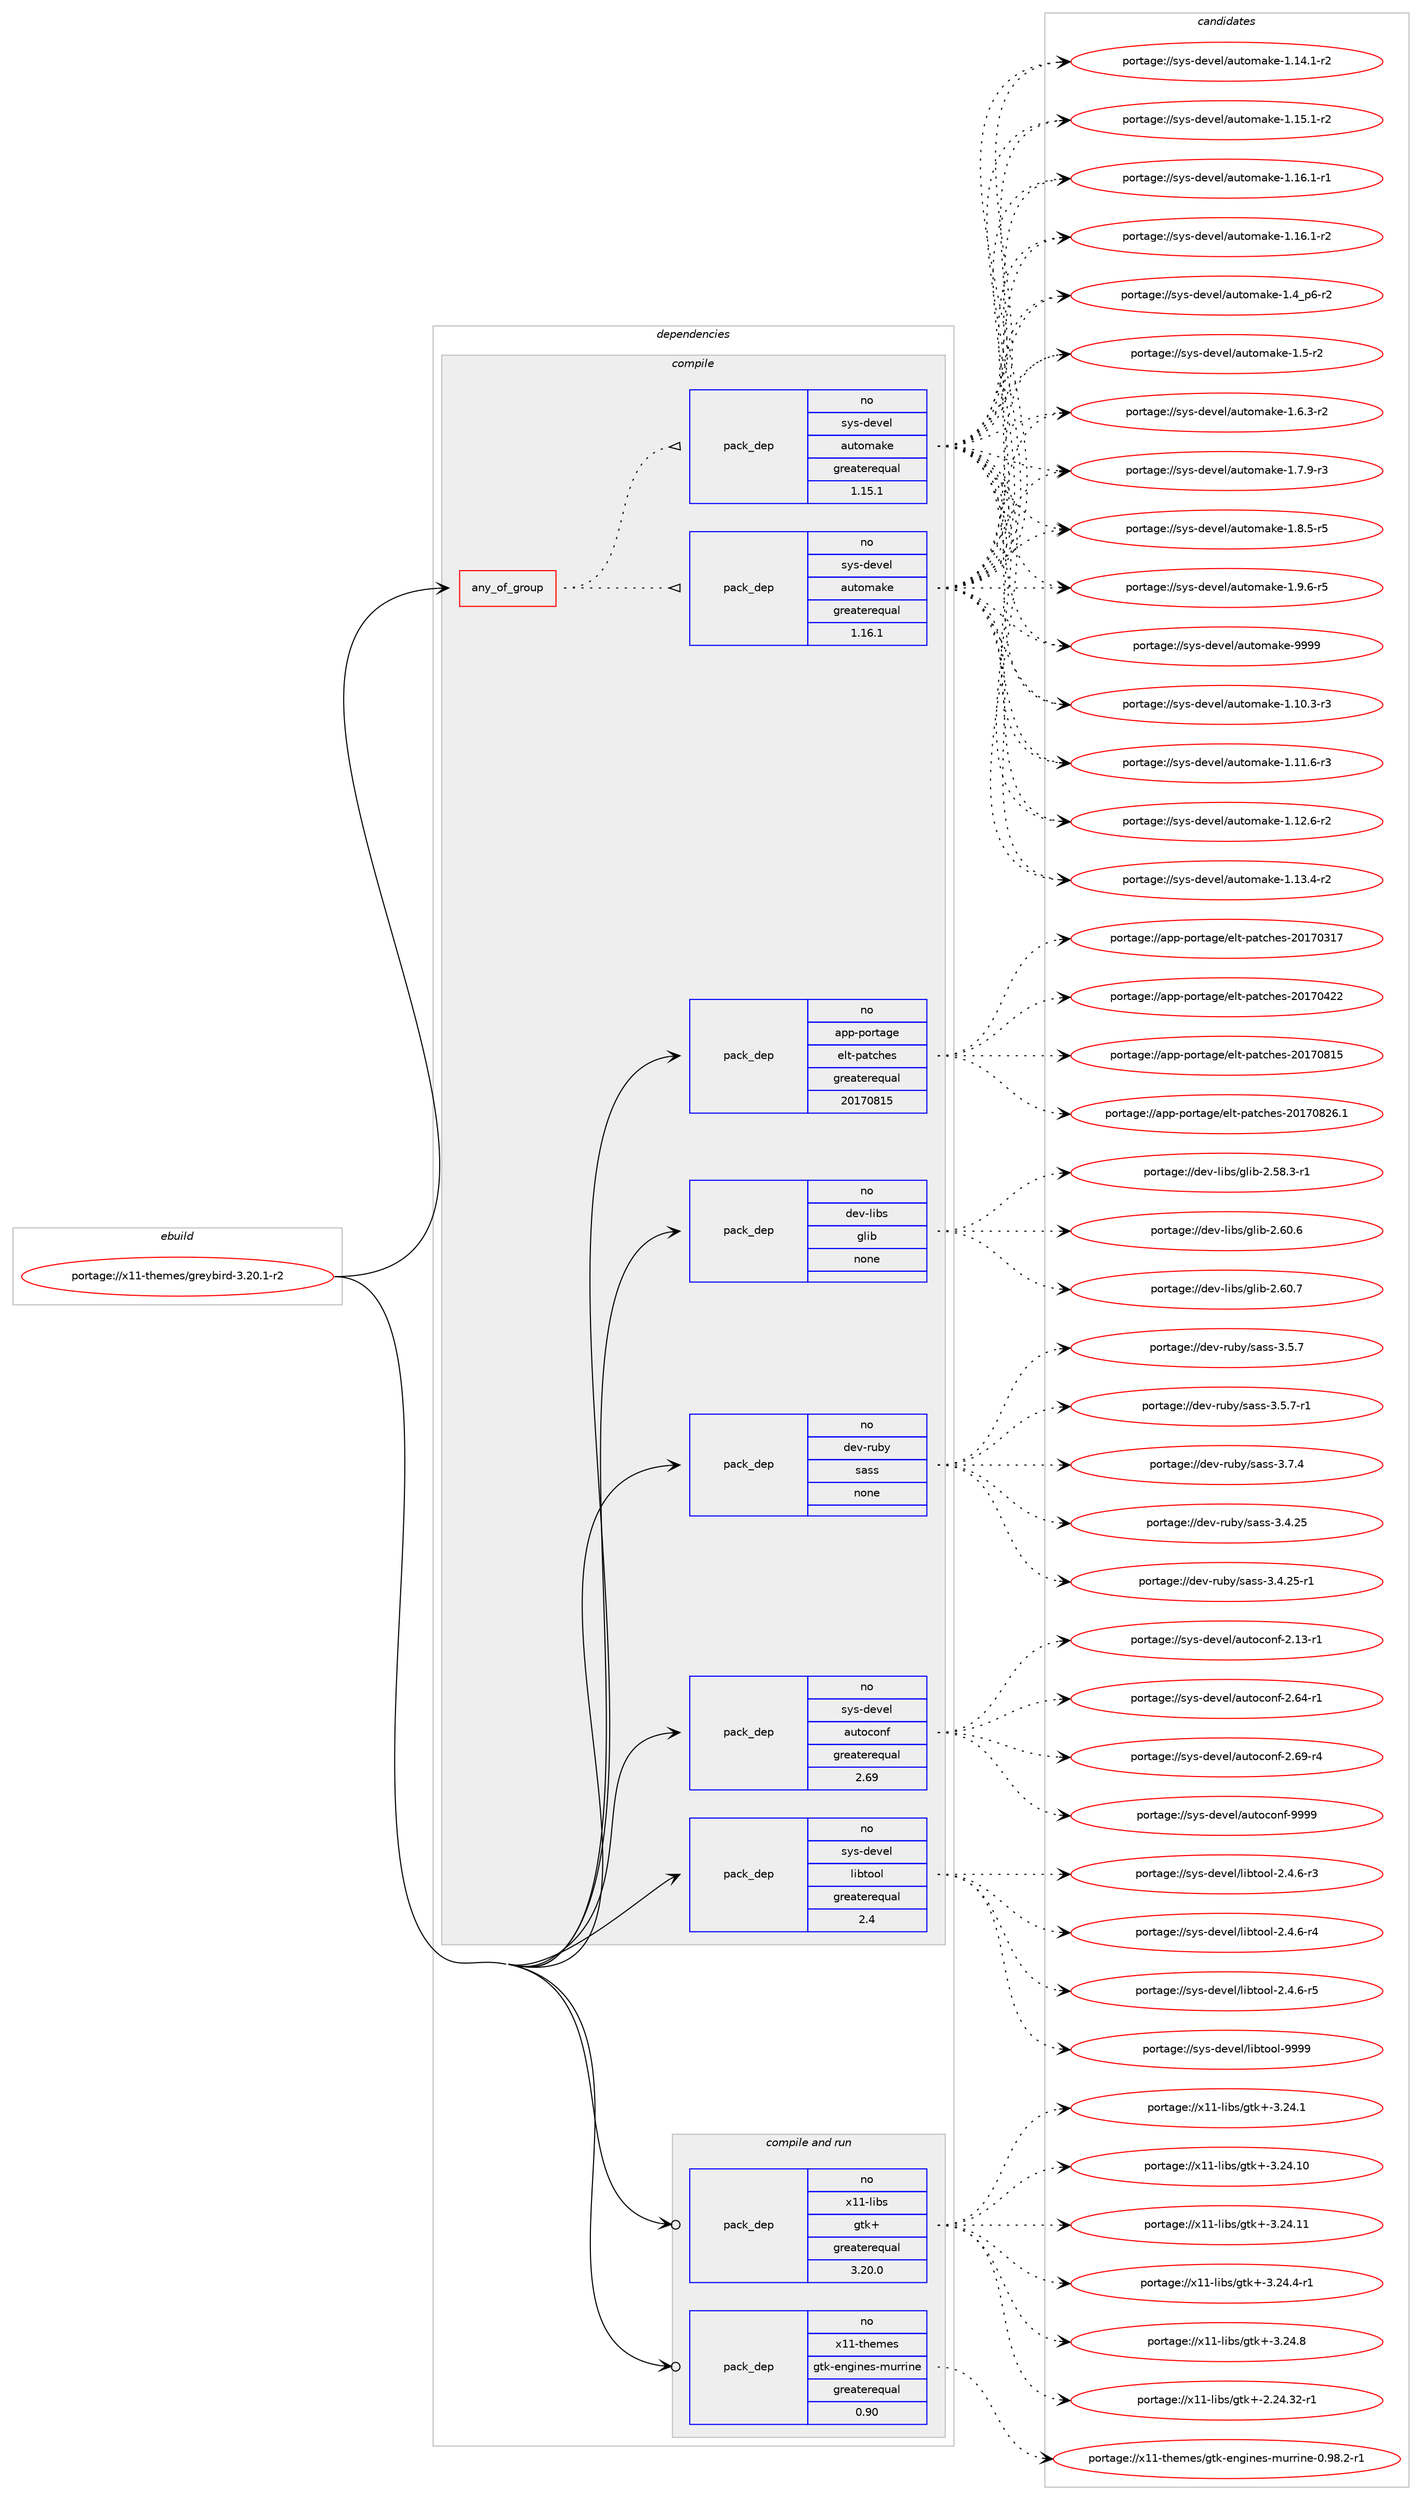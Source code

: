 digraph prolog {

# *************
# Graph options
# *************

newrank=true;
concentrate=true;
compound=true;
graph [rankdir=LR,fontname=Helvetica,fontsize=10,ranksep=1.5];#, ranksep=2.5, nodesep=0.2];
edge  [arrowhead=vee];
node  [fontname=Helvetica,fontsize=10];

# **********
# The ebuild
# **********

subgraph cluster_leftcol {
color=gray;
rank=same;
label=<<i>ebuild</i>>;
id [label="portage://x11-themes/greybird-3.20.1-r2", color=red, width=4, href="../x11-themes/greybird-3.20.1-r2.svg"];
}

# ****************
# The dependencies
# ****************

subgraph cluster_midcol {
color=gray;
label=<<i>dependencies</i>>;
subgraph cluster_compile {
fillcolor="#eeeeee";
style=filled;
label=<<i>compile</i>>;
subgraph any7993 {
dependency458230 [label=<<TABLE BORDER="0" CELLBORDER="1" CELLSPACING="0" CELLPADDING="4"><TR><TD CELLPADDING="10">any_of_group</TD></TR></TABLE>>, shape=none, color=red];subgraph pack340929 {
dependency458231 [label=<<TABLE BORDER="0" CELLBORDER="1" CELLSPACING="0" CELLPADDING="4" WIDTH="220"><TR><TD ROWSPAN="6" CELLPADDING="30">pack_dep</TD></TR><TR><TD WIDTH="110">no</TD></TR><TR><TD>sys-devel</TD></TR><TR><TD>automake</TD></TR><TR><TD>greaterequal</TD></TR><TR><TD>1.16.1</TD></TR></TABLE>>, shape=none, color=blue];
}
dependency458230:e -> dependency458231:w [weight=20,style="dotted",arrowhead="oinv"];
subgraph pack340930 {
dependency458232 [label=<<TABLE BORDER="0" CELLBORDER="1" CELLSPACING="0" CELLPADDING="4" WIDTH="220"><TR><TD ROWSPAN="6" CELLPADDING="30">pack_dep</TD></TR><TR><TD WIDTH="110">no</TD></TR><TR><TD>sys-devel</TD></TR><TR><TD>automake</TD></TR><TR><TD>greaterequal</TD></TR><TR><TD>1.15.1</TD></TR></TABLE>>, shape=none, color=blue];
}
dependency458230:e -> dependency458232:w [weight=20,style="dotted",arrowhead="oinv"];
}
id:e -> dependency458230:w [weight=20,style="solid",arrowhead="vee"];
subgraph pack340931 {
dependency458233 [label=<<TABLE BORDER="0" CELLBORDER="1" CELLSPACING="0" CELLPADDING="4" WIDTH="220"><TR><TD ROWSPAN="6" CELLPADDING="30">pack_dep</TD></TR><TR><TD WIDTH="110">no</TD></TR><TR><TD>app-portage</TD></TR><TR><TD>elt-patches</TD></TR><TR><TD>greaterequal</TD></TR><TR><TD>20170815</TD></TR></TABLE>>, shape=none, color=blue];
}
id:e -> dependency458233:w [weight=20,style="solid",arrowhead="vee"];
subgraph pack340932 {
dependency458234 [label=<<TABLE BORDER="0" CELLBORDER="1" CELLSPACING="0" CELLPADDING="4" WIDTH="220"><TR><TD ROWSPAN="6" CELLPADDING="30">pack_dep</TD></TR><TR><TD WIDTH="110">no</TD></TR><TR><TD>dev-libs</TD></TR><TR><TD>glib</TD></TR><TR><TD>none</TD></TR><TR><TD></TD></TR></TABLE>>, shape=none, color=blue];
}
id:e -> dependency458234:w [weight=20,style="solid",arrowhead="vee"];
subgraph pack340933 {
dependency458235 [label=<<TABLE BORDER="0" CELLBORDER="1" CELLSPACING="0" CELLPADDING="4" WIDTH="220"><TR><TD ROWSPAN="6" CELLPADDING="30">pack_dep</TD></TR><TR><TD WIDTH="110">no</TD></TR><TR><TD>dev-ruby</TD></TR><TR><TD>sass</TD></TR><TR><TD>none</TD></TR><TR><TD></TD></TR></TABLE>>, shape=none, color=blue];
}
id:e -> dependency458235:w [weight=20,style="solid",arrowhead="vee"];
subgraph pack340934 {
dependency458236 [label=<<TABLE BORDER="0" CELLBORDER="1" CELLSPACING="0" CELLPADDING="4" WIDTH="220"><TR><TD ROWSPAN="6" CELLPADDING="30">pack_dep</TD></TR><TR><TD WIDTH="110">no</TD></TR><TR><TD>sys-devel</TD></TR><TR><TD>autoconf</TD></TR><TR><TD>greaterequal</TD></TR><TR><TD>2.69</TD></TR></TABLE>>, shape=none, color=blue];
}
id:e -> dependency458236:w [weight=20,style="solid",arrowhead="vee"];
subgraph pack340935 {
dependency458237 [label=<<TABLE BORDER="0" CELLBORDER="1" CELLSPACING="0" CELLPADDING="4" WIDTH="220"><TR><TD ROWSPAN="6" CELLPADDING="30">pack_dep</TD></TR><TR><TD WIDTH="110">no</TD></TR><TR><TD>sys-devel</TD></TR><TR><TD>libtool</TD></TR><TR><TD>greaterequal</TD></TR><TR><TD>2.4</TD></TR></TABLE>>, shape=none, color=blue];
}
id:e -> dependency458237:w [weight=20,style="solid",arrowhead="vee"];
}
subgraph cluster_compileandrun {
fillcolor="#eeeeee";
style=filled;
label=<<i>compile and run</i>>;
subgraph pack340936 {
dependency458238 [label=<<TABLE BORDER="0" CELLBORDER="1" CELLSPACING="0" CELLPADDING="4" WIDTH="220"><TR><TD ROWSPAN="6" CELLPADDING="30">pack_dep</TD></TR><TR><TD WIDTH="110">no</TD></TR><TR><TD>x11-libs</TD></TR><TR><TD>gtk+</TD></TR><TR><TD>greaterequal</TD></TR><TR><TD>3.20.0</TD></TR></TABLE>>, shape=none, color=blue];
}
id:e -> dependency458238:w [weight=20,style="solid",arrowhead="odotvee"];
subgraph pack340937 {
dependency458239 [label=<<TABLE BORDER="0" CELLBORDER="1" CELLSPACING="0" CELLPADDING="4" WIDTH="220"><TR><TD ROWSPAN="6" CELLPADDING="30">pack_dep</TD></TR><TR><TD WIDTH="110">no</TD></TR><TR><TD>x11-themes</TD></TR><TR><TD>gtk-engines-murrine</TD></TR><TR><TD>greaterequal</TD></TR><TR><TD>0.90</TD></TR></TABLE>>, shape=none, color=blue];
}
id:e -> dependency458239:w [weight=20,style="solid",arrowhead="odotvee"];
}
subgraph cluster_run {
fillcolor="#eeeeee";
style=filled;
label=<<i>run</i>>;
}
}

# **************
# The candidates
# **************

subgraph cluster_choices {
rank=same;
color=gray;
label=<<i>candidates</i>>;

subgraph choice340929 {
color=black;
nodesep=1;
choiceportage11512111545100101118101108479711711611110997107101454946494846514511451 [label="portage://sys-devel/automake-1.10.3-r3", color=red, width=4,href="../sys-devel/automake-1.10.3-r3.svg"];
choiceportage11512111545100101118101108479711711611110997107101454946494946544511451 [label="portage://sys-devel/automake-1.11.6-r3", color=red, width=4,href="../sys-devel/automake-1.11.6-r3.svg"];
choiceportage11512111545100101118101108479711711611110997107101454946495046544511450 [label="portage://sys-devel/automake-1.12.6-r2", color=red, width=4,href="../sys-devel/automake-1.12.6-r2.svg"];
choiceportage11512111545100101118101108479711711611110997107101454946495146524511450 [label="portage://sys-devel/automake-1.13.4-r2", color=red, width=4,href="../sys-devel/automake-1.13.4-r2.svg"];
choiceportage11512111545100101118101108479711711611110997107101454946495246494511450 [label="portage://sys-devel/automake-1.14.1-r2", color=red, width=4,href="../sys-devel/automake-1.14.1-r2.svg"];
choiceportage11512111545100101118101108479711711611110997107101454946495346494511450 [label="portage://sys-devel/automake-1.15.1-r2", color=red, width=4,href="../sys-devel/automake-1.15.1-r2.svg"];
choiceportage11512111545100101118101108479711711611110997107101454946495446494511449 [label="portage://sys-devel/automake-1.16.1-r1", color=red, width=4,href="../sys-devel/automake-1.16.1-r1.svg"];
choiceportage11512111545100101118101108479711711611110997107101454946495446494511450 [label="portage://sys-devel/automake-1.16.1-r2", color=red, width=4,href="../sys-devel/automake-1.16.1-r2.svg"];
choiceportage115121115451001011181011084797117116111109971071014549465295112544511450 [label="portage://sys-devel/automake-1.4_p6-r2", color=red, width=4,href="../sys-devel/automake-1.4_p6-r2.svg"];
choiceportage11512111545100101118101108479711711611110997107101454946534511450 [label="portage://sys-devel/automake-1.5-r2", color=red, width=4,href="../sys-devel/automake-1.5-r2.svg"];
choiceportage115121115451001011181011084797117116111109971071014549465446514511450 [label="portage://sys-devel/automake-1.6.3-r2", color=red, width=4,href="../sys-devel/automake-1.6.3-r2.svg"];
choiceportage115121115451001011181011084797117116111109971071014549465546574511451 [label="portage://sys-devel/automake-1.7.9-r3", color=red, width=4,href="../sys-devel/automake-1.7.9-r3.svg"];
choiceportage115121115451001011181011084797117116111109971071014549465646534511453 [label="portage://sys-devel/automake-1.8.5-r5", color=red, width=4,href="../sys-devel/automake-1.8.5-r5.svg"];
choiceportage115121115451001011181011084797117116111109971071014549465746544511453 [label="portage://sys-devel/automake-1.9.6-r5", color=red, width=4,href="../sys-devel/automake-1.9.6-r5.svg"];
choiceportage115121115451001011181011084797117116111109971071014557575757 [label="portage://sys-devel/automake-9999", color=red, width=4,href="../sys-devel/automake-9999.svg"];
dependency458231:e -> choiceportage11512111545100101118101108479711711611110997107101454946494846514511451:w [style=dotted,weight="100"];
dependency458231:e -> choiceportage11512111545100101118101108479711711611110997107101454946494946544511451:w [style=dotted,weight="100"];
dependency458231:e -> choiceportage11512111545100101118101108479711711611110997107101454946495046544511450:w [style=dotted,weight="100"];
dependency458231:e -> choiceportage11512111545100101118101108479711711611110997107101454946495146524511450:w [style=dotted,weight="100"];
dependency458231:e -> choiceportage11512111545100101118101108479711711611110997107101454946495246494511450:w [style=dotted,weight="100"];
dependency458231:e -> choiceportage11512111545100101118101108479711711611110997107101454946495346494511450:w [style=dotted,weight="100"];
dependency458231:e -> choiceportage11512111545100101118101108479711711611110997107101454946495446494511449:w [style=dotted,weight="100"];
dependency458231:e -> choiceportage11512111545100101118101108479711711611110997107101454946495446494511450:w [style=dotted,weight="100"];
dependency458231:e -> choiceportage115121115451001011181011084797117116111109971071014549465295112544511450:w [style=dotted,weight="100"];
dependency458231:e -> choiceportage11512111545100101118101108479711711611110997107101454946534511450:w [style=dotted,weight="100"];
dependency458231:e -> choiceportage115121115451001011181011084797117116111109971071014549465446514511450:w [style=dotted,weight="100"];
dependency458231:e -> choiceportage115121115451001011181011084797117116111109971071014549465546574511451:w [style=dotted,weight="100"];
dependency458231:e -> choiceportage115121115451001011181011084797117116111109971071014549465646534511453:w [style=dotted,weight="100"];
dependency458231:e -> choiceportage115121115451001011181011084797117116111109971071014549465746544511453:w [style=dotted,weight="100"];
dependency458231:e -> choiceportage115121115451001011181011084797117116111109971071014557575757:w [style=dotted,weight="100"];
}
subgraph choice340930 {
color=black;
nodesep=1;
choiceportage11512111545100101118101108479711711611110997107101454946494846514511451 [label="portage://sys-devel/automake-1.10.3-r3", color=red, width=4,href="../sys-devel/automake-1.10.3-r3.svg"];
choiceportage11512111545100101118101108479711711611110997107101454946494946544511451 [label="portage://sys-devel/automake-1.11.6-r3", color=red, width=4,href="../sys-devel/automake-1.11.6-r3.svg"];
choiceportage11512111545100101118101108479711711611110997107101454946495046544511450 [label="portage://sys-devel/automake-1.12.6-r2", color=red, width=4,href="../sys-devel/automake-1.12.6-r2.svg"];
choiceportage11512111545100101118101108479711711611110997107101454946495146524511450 [label="portage://sys-devel/automake-1.13.4-r2", color=red, width=4,href="../sys-devel/automake-1.13.4-r2.svg"];
choiceportage11512111545100101118101108479711711611110997107101454946495246494511450 [label="portage://sys-devel/automake-1.14.1-r2", color=red, width=4,href="../sys-devel/automake-1.14.1-r2.svg"];
choiceportage11512111545100101118101108479711711611110997107101454946495346494511450 [label="portage://sys-devel/automake-1.15.1-r2", color=red, width=4,href="../sys-devel/automake-1.15.1-r2.svg"];
choiceportage11512111545100101118101108479711711611110997107101454946495446494511449 [label="portage://sys-devel/automake-1.16.1-r1", color=red, width=4,href="../sys-devel/automake-1.16.1-r1.svg"];
choiceportage11512111545100101118101108479711711611110997107101454946495446494511450 [label="portage://sys-devel/automake-1.16.1-r2", color=red, width=4,href="../sys-devel/automake-1.16.1-r2.svg"];
choiceportage115121115451001011181011084797117116111109971071014549465295112544511450 [label="portage://sys-devel/automake-1.4_p6-r2", color=red, width=4,href="../sys-devel/automake-1.4_p6-r2.svg"];
choiceportage11512111545100101118101108479711711611110997107101454946534511450 [label="portage://sys-devel/automake-1.5-r2", color=red, width=4,href="../sys-devel/automake-1.5-r2.svg"];
choiceportage115121115451001011181011084797117116111109971071014549465446514511450 [label="portage://sys-devel/automake-1.6.3-r2", color=red, width=4,href="../sys-devel/automake-1.6.3-r2.svg"];
choiceportage115121115451001011181011084797117116111109971071014549465546574511451 [label="portage://sys-devel/automake-1.7.9-r3", color=red, width=4,href="../sys-devel/automake-1.7.9-r3.svg"];
choiceportage115121115451001011181011084797117116111109971071014549465646534511453 [label="portage://sys-devel/automake-1.8.5-r5", color=red, width=4,href="../sys-devel/automake-1.8.5-r5.svg"];
choiceportage115121115451001011181011084797117116111109971071014549465746544511453 [label="portage://sys-devel/automake-1.9.6-r5", color=red, width=4,href="../sys-devel/automake-1.9.6-r5.svg"];
choiceportage115121115451001011181011084797117116111109971071014557575757 [label="portage://sys-devel/automake-9999", color=red, width=4,href="../sys-devel/automake-9999.svg"];
dependency458232:e -> choiceportage11512111545100101118101108479711711611110997107101454946494846514511451:w [style=dotted,weight="100"];
dependency458232:e -> choiceportage11512111545100101118101108479711711611110997107101454946494946544511451:w [style=dotted,weight="100"];
dependency458232:e -> choiceportage11512111545100101118101108479711711611110997107101454946495046544511450:w [style=dotted,weight="100"];
dependency458232:e -> choiceportage11512111545100101118101108479711711611110997107101454946495146524511450:w [style=dotted,weight="100"];
dependency458232:e -> choiceportage11512111545100101118101108479711711611110997107101454946495246494511450:w [style=dotted,weight="100"];
dependency458232:e -> choiceportage11512111545100101118101108479711711611110997107101454946495346494511450:w [style=dotted,weight="100"];
dependency458232:e -> choiceportage11512111545100101118101108479711711611110997107101454946495446494511449:w [style=dotted,weight="100"];
dependency458232:e -> choiceportage11512111545100101118101108479711711611110997107101454946495446494511450:w [style=dotted,weight="100"];
dependency458232:e -> choiceportage115121115451001011181011084797117116111109971071014549465295112544511450:w [style=dotted,weight="100"];
dependency458232:e -> choiceportage11512111545100101118101108479711711611110997107101454946534511450:w [style=dotted,weight="100"];
dependency458232:e -> choiceportage115121115451001011181011084797117116111109971071014549465446514511450:w [style=dotted,weight="100"];
dependency458232:e -> choiceportage115121115451001011181011084797117116111109971071014549465546574511451:w [style=dotted,weight="100"];
dependency458232:e -> choiceportage115121115451001011181011084797117116111109971071014549465646534511453:w [style=dotted,weight="100"];
dependency458232:e -> choiceportage115121115451001011181011084797117116111109971071014549465746544511453:w [style=dotted,weight="100"];
dependency458232:e -> choiceportage115121115451001011181011084797117116111109971071014557575757:w [style=dotted,weight="100"];
}
subgraph choice340931 {
color=black;
nodesep=1;
choiceportage97112112451121111141169710310147101108116451129711699104101115455048495548514955 [label="portage://app-portage/elt-patches-20170317", color=red, width=4,href="../app-portage/elt-patches-20170317.svg"];
choiceportage97112112451121111141169710310147101108116451129711699104101115455048495548525050 [label="portage://app-portage/elt-patches-20170422", color=red, width=4,href="../app-portage/elt-patches-20170422.svg"];
choiceportage97112112451121111141169710310147101108116451129711699104101115455048495548564953 [label="portage://app-portage/elt-patches-20170815", color=red, width=4,href="../app-portage/elt-patches-20170815.svg"];
choiceportage971121124511211111411697103101471011081164511297116991041011154550484955485650544649 [label="portage://app-portage/elt-patches-20170826.1", color=red, width=4,href="../app-portage/elt-patches-20170826.1.svg"];
dependency458233:e -> choiceportage97112112451121111141169710310147101108116451129711699104101115455048495548514955:w [style=dotted,weight="100"];
dependency458233:e -> choiceportage97112112451121111141169710310147101108116451129711699104101115455048495548525050:w [style=dotted,weight="100"];
dependency458233:e -> choiceportage97112112451121111141169710310147101108116451129711699104101115455048495548564953:w [style=dotted,weight="100"];
dependency458233:e -> choiceportage971121124511211111411697103101471011081164511297116991041011154550484955485650544649:w [style=dotted,weight="100"];
}
subgraph choice340932 {
color=black;
nodesep=1;
choiceportage10010111845108105981154710310810598455046535646514511449 [label="portage://dev-libs/glib-2.58.3-r1", color=red, width=4,href="../dev-libs/glib-2.58.3-r1.svg"];
choiceportage1001011184510810598115471031081059845504654484654 [label="portage://dev-libs/glib-2.60.6", color=red, width=4,href="../dev-libs/glib-2.60.6.svg"];
choiceportage1001011184510810598115471031081059845504654484655 [label="portage://dev-libs/glib-2.60.7", color=red, width=4,href="../dev-libs/glib-2.60.7.svg"];
dependency458234:e -> choiceportage10010111845108105981154710310810598455046535646514511449:w [style=dotted,weight="100"];
dependency458234:e -> choiceportage1001011184510810598115471031081059845504654484654:w [style=dotted,weight="100"];
dependency458234:e -> choiceportage1001011184510810598115471031081059845504654484655:w [style=dotted,weight="100"];
}
subgraph choice340933 {
color=black;
nodesep=1;
choiceportage1001011184511411798121471159711511545514652465053 [label="portage://dev-ruby/sass-3.4.25", color=red, width=4,href="../dev-ruby/sass-3.4.25.svg"];
choiceportage10010111845114117981214711597115115455146524650534511449 [label="portage://dev-ruby/sass-3.4.25-r1", color=red, width=4,href="../dev-ruby/sass-3.4.25-r1.svg"];
choiceportage10010111845114117981214711597115115455146534655 [label="portage://dev-ruby/sass-3.5.7", color=red, width=4,href="../dev-ruby/sass-3.5.7.svg"];
choiceportage100101118451141179812147115971151154551465346554511449 [label="portage://dev-ruby/sass-3.5.7-r1", color=red, width=4,href="../dev-ruby/sass-3.5.7-r1.svg"];
choiceportage10010111845114117981214711597115115455146554652 [label="portage://dev-ruby/sass-3.7.4", color=red, width=4,href="../dev-ruby/sass-3.7.4.svg"];
dependency458235:e -> choiceportage1001011184511411798121471159711511545514652465053:w [style=dotted,weight="100"];
dependency458235:e -> choiceportage10010111845114117981214711597115115455146524650534511449:w [style=dotted,weight="100"];
dependency458235:e -> choiceportage10010111845114117981214711597115115455146534655:w [style=dotted,weight="100"];
dependency458235:e -> choiceportage100101118451141179812147115971151154551465346554511449:w [style=dotted,weight="100"];
dependency458235:e -> choiceportage10010111845114117981214711597115115455146554652:w [style=dotted,weight="100"];
}
subgraph choice340934 {
color=black;
nodesep=1;
choiceportage1151211154510010111810110847971171161119911111010245504649514511449 [label="portage://sys-devel/autoconf-2.13-r1", color=red, width=4,href="../sys-devel/autoconf-2.13-r1.svg"];
choiceportage1151211154510010111810110847971171161119911111010245504654524511449 [label="portage://sys-devel/autoconf-2.64-r1", color=red, width=4,href="../sys-devel/autoconf-2.64-r1.svg"];
choiceportage1151211154510010111810110847971171161119911111010245504654574511452 [label="portage://sys-devel/autoconf-2.69-r4", color=red, width=4,href="../sys-devel/autoconf-2.69-r4.svg"];
choiceportage115121115451001011181011084797117116111991111101024557575757 [label="portage://sys-devel/autoconf-9999", color=red, width=4,href="../sys-devel/autoconf-9999.svg"];
dependency458236:e -> choiceportage1151211154510010111810110847971171161119911111010245504649514511449:w [style=dotted,weight="100"];
dependency458236:e -> choiceportage1151211154510010111810110847971171161119911111010245504654524511449:w [style=dotted,weight="100"];
dependency458236:e -> choiceportage1151211154510010111810110847971171161119911111010245504654574511452:w [style=dotted,weight="100"];
dependency458236:e -> choiceportage115121115451001011181011084797117116111991111101024557575757:w [style=dotted,weight="100"];
}
subgraph choice340935 {
color=black;
nodesep=1;
choiceportage1151211154510010111810110847108105981161111111084550465246544511451 [label="portage://sys-devel/libtool-2.4.6-r3", color=red, width=4,href="../sys-devel/libtool-2.4.6-r3.svg"];
choiceportage1151211154510010111810110847108105981161111111084550465246544511452 [label="portage://sys-devel/libtool-2.4.6-r4", color=red, width=4,href="../sys-devel/libtool-2.4.6-r4.svg"];
choiceportage1151211154510010111810110847108105981161111111084550465246544511453 [label="portage://sys-devel/libtool-2.4.6-r5", color=red, width=4,href="../sys-devel/libtool-2.4.6-r5.svg"];
choiceportage1151211154510010111810110847108105981161111111084557575757 [label="portage://sys-devel/libtool-9999", color=red, width=4,href="../sys-devel/libtool-9999.svg"];
dependency458237:e -> choiceportage1151211154510010111810110847108105981161111111084550465246544511451:w [style=dotted,weight="100"];
dependency458237:e -> choiceportage1151211154510010111810110847108105981161111111084550465246544511452:w [style=dotted,weight="100"];
dependency458237:e -> choiceportage1151211154510010111810110847108105981161111111084550465246544511453:w [style=dotted,weight="100"];
dependency458237:e -> choiceportage1151211154510010111810110847108105981161111111084557575757:w [style=dotted,weight="100"];
}
subgraph choice340936 {
color=black;
nodesep=1;
choiceportage12049494510810598115471031161074345504650524651504511449 [label="portage://x11-libs/gtk+-2.24.32-r1", color=red, width=4,href="../x11-libs/gtk+-2.24.32-r1.svg"];
choiceportage12049494510810598115471031161074345514650524649 [label="portage://x11-libs/gtk+-3.24.1", color=red, width=4,href="../x11-libs/gtk+-3.24.1.svg"];
choiceportage1204949451081059811547103116107434551465052464948 [label="portage://x11-libs/gtk+-3.24.10", color=red, width=4,href="../x11-libs/gtk+-3.24.10.svg"];
choiceportage1204949451081059811547103116107434551465052464949 [label="portage://x11-libs/gtk+-3.24.11", color=red, width=4,href="../x11-libs/gtk+-3.24.11.svg"];
choiceportage120494945108105981154710311610743455146505246524511449 [label="portage://x11-libs/gtk+-3.24.4-r1", color=red, width=4,href="../x11-libs/gtk+-3.24.4-r1.svg"];
choiceportage12049494510810598115471031161074345514650524656 [label="portage://x11-libs/gtk+-3.24.8", color=red, width=4,href="../x11-libs/gtk+-3.24.8.svg"];
dependency458238:e -> choiceportage12049494510810598115471031161074345504650524651504511449:w [style=dotted,weight="100"];
dependency458238:e -> choiceportage12049494510810598115471031161074345514650524649:w [style=dotted,weight="100"];
dependency458238:e -> choiceportage1204949451081059811547103116107434551465052464948:w [style=dotted,weight="100"];
dependency458238:e -> choiceportage1204949451081059811547103116107434551465052464949:w [style=dotted,weight="100"];
dependency458238:e -> choiceportage120494945108105981154710311610743455146505246524511449:w [style=dotted,weight="100"];
dependency458238:e -> choiceportage12049494510810598115471031161074345514650524656:w [style=dotted,weight="100"];
}
subgraph choice340937 {
color=black;
nodesep=1;
choiceportage120494945116104101109101115471031161074510111010310511010111545109117114114105110101454846575646504511449 [label="portage://x11-themes/gtk-engines-murrine-0.98.2-r1", color=red, width=4,href="../x11-themes/gtk-engines-murrine-0.98.2-r1.svg"];
dependency458239:e -> choiceportage120494945116104101109101115471031161074510111010310511010111545109117114114105110101454846575646504511449:w [style=dotted,weight="100"];
}
}

}
